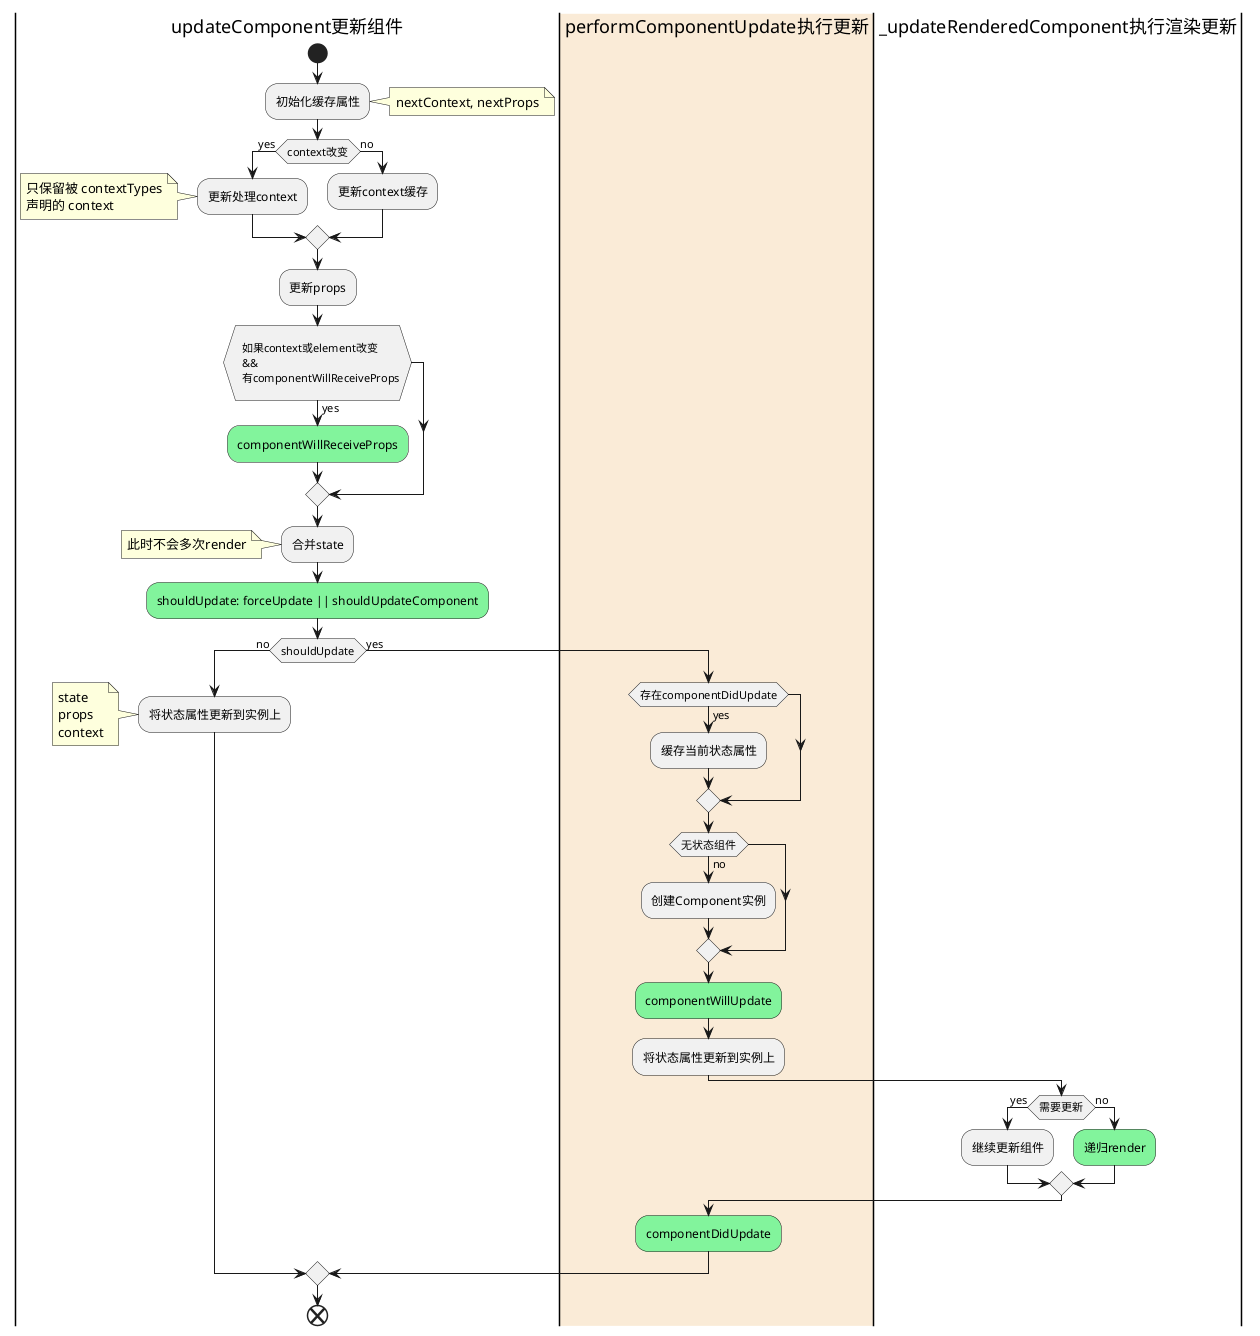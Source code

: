 @startuml react-receive-update

|updateComponent更新组件|
start

:初始化缓存属性;
note right
  nextContext, nextProps
end note

if (context改变) then (yes) 
  :更新处理context;
  note left
    只保留被 contextTypes
    声明的 context
  end note
else (no)
  :更新context缓存;
endif

:更新props;

if (
  如果context或element改变 
  &&
  有componentWillReceiveProps
) then (yes) 
  #82F49C:componentWillReceiveProps;

endif

:合并state;
note left
  此时不会多次render
end note

#82F49C:shouldUpdate: forceUpdate || shouldUpdateComponent;

if (shouldUpdate) then (no) 
  :将状态属性更新到实例上;
  note left
    state
    props
    context
  end note
else (yes)
  |#FAEBD7|performComponentUpdate执行更新|
  if (存在componentDidUpdate) then (yes) 
    :缓存当前状态属性;    
  endif

  if (无状态组件) then (no) 
    :创建Component实例;    
  endif

  #82F49C:componentWillUpdate;
  :将状态属性更新到实例上;

  |_updateRenderedComponent执行渲染更新|
  
  if (需要更新) then (yes) 
    :继续更新组件;    
    ' note left
    '   调用 ReactReconciler
    '   .receiveComponent
    ' end note
  else (no)
    #82F49C:递归render;
  endif
  
  |#FAEBD7|performComponentUpdate执行更新|
  #82F49C:componentDidUpdate;
  
endif

|updateComponent更新组件|

end

@enduml